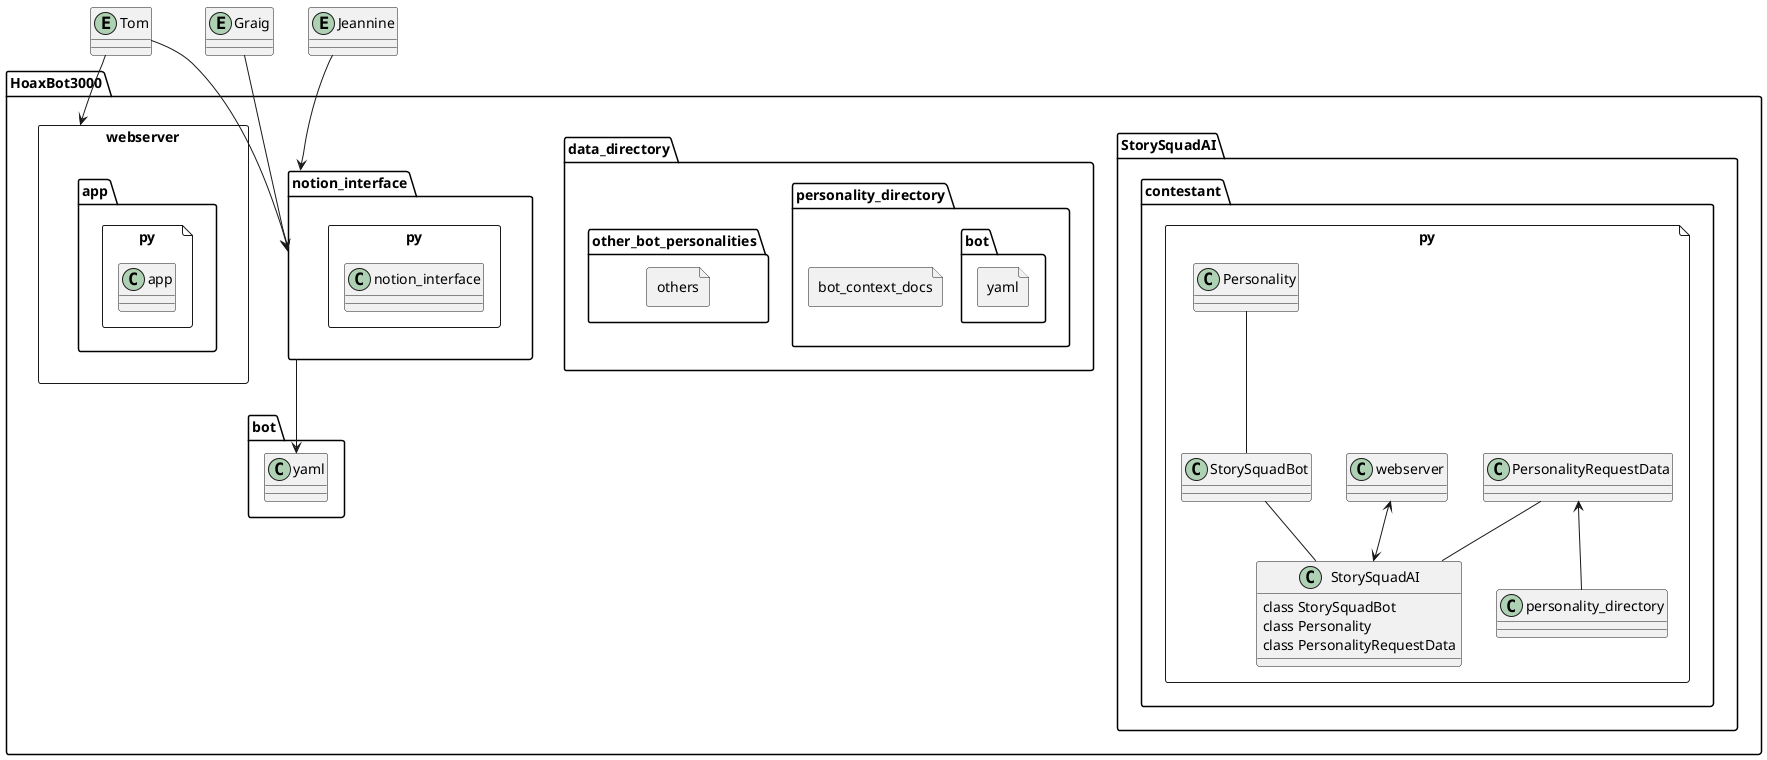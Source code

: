 @startuml
allow_mixing
entity "Tom"
entity "Graig"
entity "Jeannine"

folder HoaxBot3000{
    folder StorySquadAI{
        file contestant.py{
            class StorySquadAI{
                class StorySquadBot
                class Personality
                class PersonalityRequestData
            }


            PersonalityRequestData<--personality_directory
            'PersonalityRequestData<--yaml
            'PersonalityRequestData<--bot_context_docs
            webserver <--> StorySquadAI
            Personality -- StorySquadBot
            StorySquadBot -- StorySquadAI
            PersonalityRequestData -- StorySquadAI
        }


    }
            folder data_directory{
                folder personality_directory {
                    file bot.yaml{
                    }
                    file bot_context_docs
                }

                folder other_bot_personalities{
                file others
                }
            }


    rectangle webserver{
    file app.py {
    class app{
    }
    }
    }

    "Tom"--> webserver

    rectangle notion_interface.py{
    class notion_interface
    }


notion_interface --> bot.yaml
"Graig" --> notion_interface
"Jeannine" --> notion_interface
"Tom" --> notion_interface

@enduml

